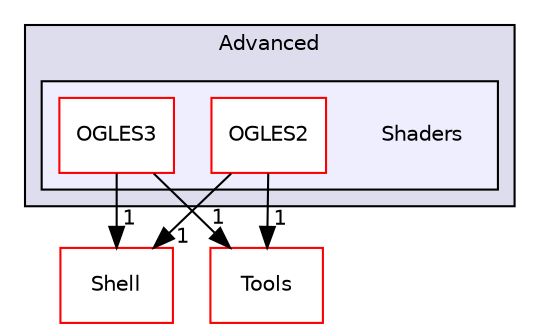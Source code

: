 digraph "PVR/SDK_3.4/Examples/Advanced/Shaders" {
  compound=true
  node [ fontsize="10", fontname="Helvetica"];
  edge [ labelfontsize="10", labelfontname="Helvetica"];
  subgraph clusterdir_3311445bd4425c20b6c3fe25c066f270 {
    graph [ bgcolor="#ddddee", pencolor="black", label="Advanced" fontname="Helvetica", fontsize="10", URL="dir_3311445bd4425c20b6c3fe25c066f270.html"]
  subgraph clusterdir_2090c87067621a0becb63d5ba5d71494 {
    graph [ bgcolor="#eeeeff", pencolor="black", label="" URL="dir_2090c87067621a0becb63d5ba5d71494.html"];
    dir_2090c87067621a0becb63d5ba5d71494 [shape=plaintext label="Shaders"];
    dir_29ff8787d672d62f5a7d18e66a9f08a0 [shape=box label="OGLES2" color="red" fillcolor="white" style="filled" URL="dir_29ff8787d672d62f5a7d18e66a9f08a0.html"];
    dir_5020f9131e7321b7f3a294c7095c2c9d [shape=box label="OGLES3" color="red" fillcolor="white" style="filled" URL="dir_5020f9131e7321b7f3a294c7095c2c9d.html"];
  }
  }
  dir_de41955a66a331b990d60d5323117a97 [shape=box label="Shell" fillcolor="white" style="filled" color="red" URL="dir_de41955a66a331b990d60d5323117a97.html"];
  dir_5222bd6691dac9df766f8a52293393a2 [shape=box label="Tools" fillcolor="white" style="filled" color="red" URL="dir_5222bd6691dac9df766f8a52293393a2.html"];
  dir_29ff8787d672d62f5a7d18e66a9f08a0->dir_de41955a66a331b990d60d5323117a97 [headlabel="1", labeldistance=1.5 headhref="dir_000902_000133.html"];
  dir_29ff8787d672d62f5a7d18e66a9f08a0->dir_5222bd6691dac9df766f8a52293393a2 [headlabel="1", labeldistance=1.5 headhref="dir_000902_001762.html"];
  dir_5020f9131e7321b7f3a294c7095c2c9d->dir_de41955a66a331b990d60d5323117a97 [headlabel="1", labeldistance=1.5 headhref="dir_000904_000133.html"];
  dir_5020f9131e7321b7f3a294c7095c2c9d->dir_5222bd6691dac9df766f8a52293393a2 [headlabel="1", labeldistance=1.5 headhref="dir_000904_001762.html"];
}
